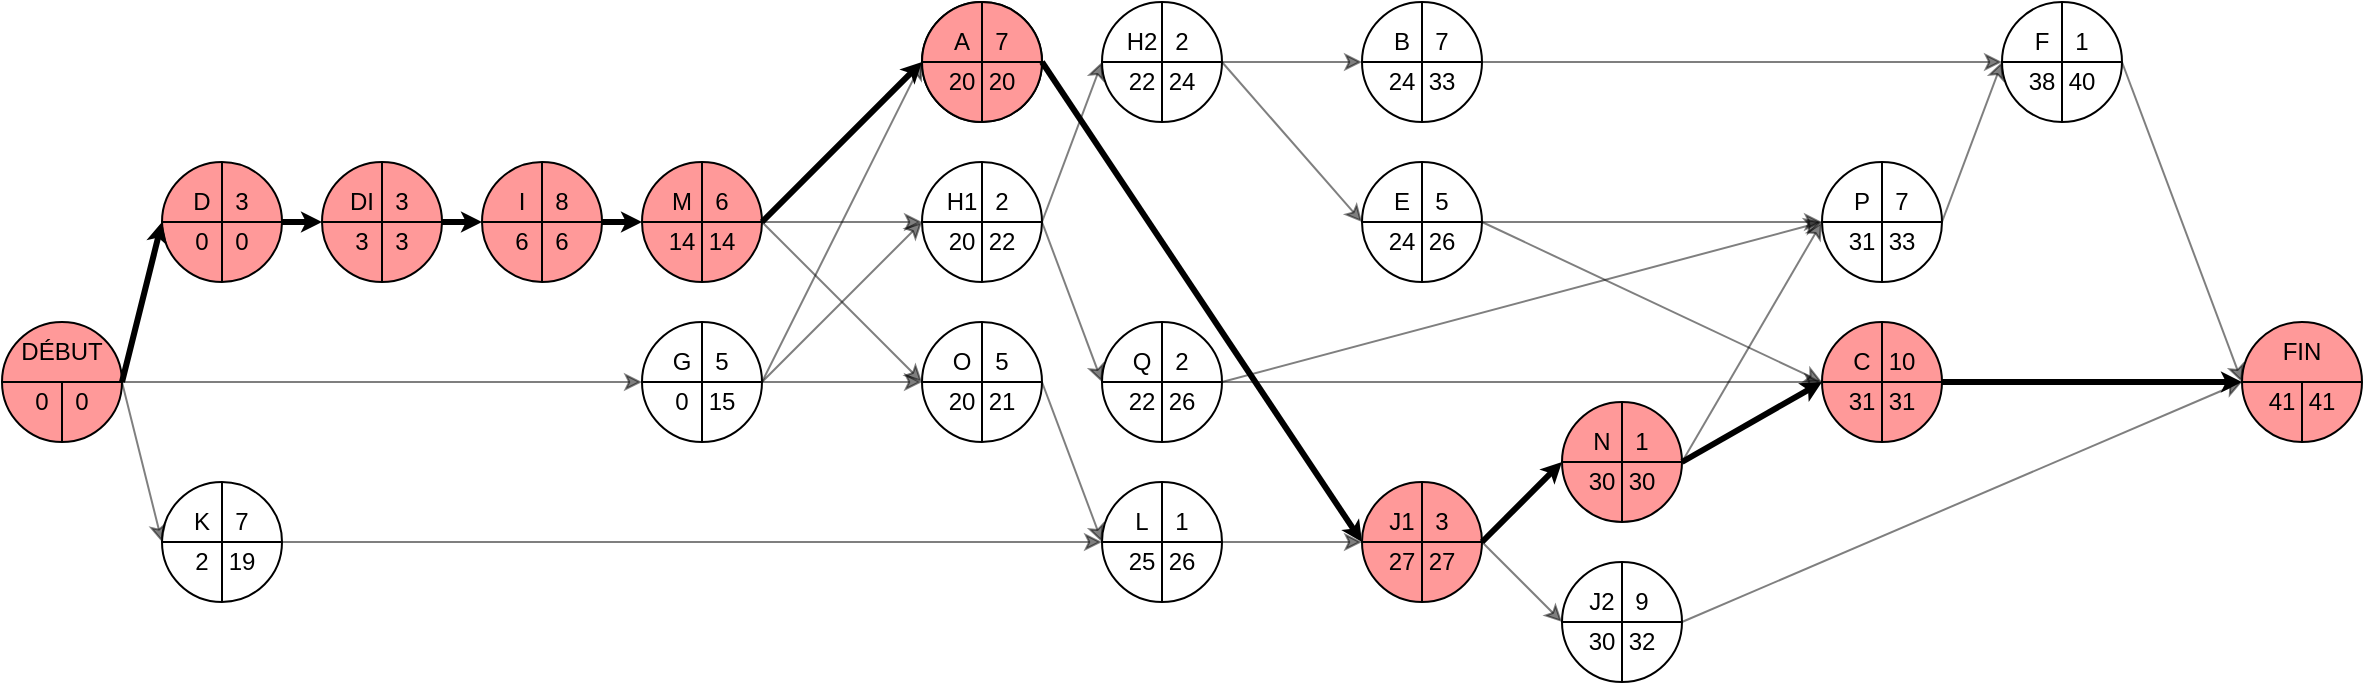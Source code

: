 <mxfile version="21.1.8" type="device">
  <diagram name="Page-1" id="mMnJJULxbGkICCxhM4D8">
    <mxGraphModel dx="1352" dy="558" grid="0" gridSize="10" guides="1" tooltips="1" connect="1" arrows="1" fold="1" page="0" pageScale="1" pageWidth="827" pageHeight="1169" math="0" shadow="0">
      <root>
        <mxCell id="0" />
        <mxCell id="1" parent="0" />
        <mxCell id="qA4ytjnQ7rwozHVZrYrf-289" value="" style="ellipse;whiteSpace=wrap;html=1;aspect=fixed;fillColor=#FF9999;" parent="1" vertex="1">
          <mxGeometry x="550" y="170" width="60" height="60" as="geometry" />
        </mxCell>
        <mxCell id="qA4ytjnQ7rwozHVZrYrf-1" value="" style="ellipse;whiteSpace=wrap;html=1;aspect=fixed;fillColor=#FF9999;" parent="1" vertex="1">
          <mxGeometry x="90" y="330" width="60" height="60" as="geometry" />
        </mxCell>
        <mxCell id="qA4ytjnQ7rwozHVZrYrf-3" value="" style="endArrow=none;html=1;rounded=0;entryX=1;entryY=0.5;entryDx=0;entryDy=0;exitX=0;exitY=0.5;exitDx=0;exitDy=0;" parent="1" source="qA4ytjnQ7rwozHVZrYrf-1" target="qA4ytjnQ7rwozHVZrYrf-1" edge="1">
          <mxGeometry width="50" height="50" relative="1" as="geometry">
            <mxPoint x="180" y="320" as="sourcePoint" />
            <mxPoint x="230" y="270" as="targetPoint" />
          </mxGeometry>
        </mxCell>
        <mxCell id="qA4ytjnQ7rwozHVZrYrf-4" value="" style="endArrow=none;html=1;rounded=0;exitX=0.5;exitY=1;exitDx=0;exitDy=0;" parent="1" source="qA4ytjnQ7rwozHVZrYrf-1" edge="1">
          <mxGeometry width="50" height="50" relative="1" as="geometry">
            <mxPoint x="180" y="320" as="sourcePoint" />
            <mxPoint x="120" y="360" as="targetPoint" />
          </mxGeometry>
        </mxCell>
        <mxCell id="qA4ytjnQ7rwozHVZrYrf-6" value="" style="ellipse;whiteSpace=wrap;html=1;aspect=fixed;" parent="1" vertex="1">
          <mxGeometry x="170" y="410" width="60" height="60" as="geometry" />
        </mxCell>
        <mxCell id="qA4ytjnQ7rwozHVZrYrf-7" value="" style="endArrow=none;html=1;rounded=0;exitX=0.5;exitY=1;exitDx=0;exitDy=0;entryX=0.5;entryY=0;entryDx=0;entryDy=0;" parent="1" source="qA4ytjnQ7rwozHVZrYrf-6" target="qA4ytjnQ7rwozHVZrYrf-6" edge="1">
          <mxGeometry width="50" height="50" relative="1" as="geometry">
            <mxPoint x="189.5" y="220" as="sourcePoint" />
            <mxPoint x="190" y="160" as="targetPoint" />
          </mxGeometry>
        </mxCell>
        <mxCell id="qA4ytjnQ7rwozHVZrYrf-8" value="" style="endArrow=none;html=1;rounded=0;exitX=0;exitY=0.5;exitDx=0;exitDy=0;entryX=1;entryY=0.5;entryDx=0;entryDy=0;" parent="1" source="qA4ytjnQ7rwozHVZrYrf-6" target="qA4ytjnQ7rwozHVZrYrf-6" edge="1">
          <mxGeometry width="50" height="50" relative="1" as="geometry">
            <mxPoint x="160" y="189.5" as="sourcePoint" />
            <mxPoint x="220" y="190" as="targetPoint" />
          </mxGeometry>
        </mxCell>
        <mxCell id="qA4ytjnQ7rwozHVZrYrf-11" value="" style="ellipse;whiteSpace=wrap;html=1;aspect=fixed;fillColor=#FF9999;" parent="1" vertex="1">
          <mxGeometry x="170" y="250" width="60" height="60" as="geometry" />
        </mxCell>
        <mxCell id="qA4ytjnQ7rwozHVZrYrf-12" value="" style="endArrow=none;html=1;rounded=0;entryX=1;entryY=0.5;entryDx=0;entryDy=0;exitX=0;exitY=0.5;exitDx=0;exitDy=0;" parent="1" source="qA4ytjnQ7rwozHVZrYrf-11" target="qA4ytjnQ7rwozHVZrYrf-11" edge="1">
          <mxGeometry width="50" height="50" relative="1" as="geometry">
            <mxPoint x="220" y="410" as="sourcePoint" />
            <mxPoint x="270" y="360" as="targetPoint" />
          </mxGeometry>
        </mxCell>
        <mxCell id="qA4ytjnQ7rwozHVZrYrf-13" value="" style="endArrow=none;html=1;rounded=0;entryX=0.5;entryY=0;entryDx=0;entryDy=0;exitX=0.5;exitY=1;exitDx=0;exitDy=0;" parent="1" source="qA4ytjnQ7rwozHVZrYrf-11" target="qA4ytjnQ7rwozHVZrYrf-11" edge="1">
          <mxGeometry width="50" height="50" relative="1" as="geometry">
            <mxPoint x="220" y="410" as="sourcePoint" />
            <mxPoint x="270" y="360" as="targetPoint" />
          </mxGeometry>
        </mxCell>
        <mxCell id="qA4ytjnQ7rwozHVZrYrf-14" value="" style="ellipse;whiteSpace=wrap;html=1;aspect=fixed;" parent="1" vertex="1">
          <mxGeometry x="410" y="330" width="60" height="60" as="geometry" />
        </mxCell>
        <mxCell id="qA4ytjnQ7rwozHVZrYrf-15" value="" style="endArrow=none;html=1;rounded=0;exitX=0.5;exitY=1;exitDx=0;exitDy=0;entryX=0.5;entryY=0;entryDx=0;entryDy=0;" parent="1" source="qA4ytjnQ7rwozHVZrYrf-14" target="qA4ytjnQ7rwozHVZrYrf-14" edge="1">
          <mxGeometry width="50" height="50" relative="1" as="geometry">
            <mxPoint x="229.5" y="310" as="sourcePoint" />
            <mxPoint x="230" y="250" as="targetPoint" />
          </mxGeometry>
        </mxCell>
        <mxCell id="qA4ytjnQ7rwozHVZrYrf-16" value="" style="endArrow=none;html=1;rounded=0;exitX=0;exitY=0.5;exitDx=0;exitDy=0;entryX=1;entryY=0.5;entryDx=0;entryDy=0;" parent="1" source="qA4ytjnQ7rwozHVZrYrf-14" target="qA4ytjnQ7rwozHVZrYrf-14" edge="1">
          <mxGeometry width="50" height="50" relative="1" as="geometry">
            <mxPoint x="200" y="279.5" as="sourcePoint" />
            <mxPoint x="260" y="280" as="targetPoint" />
          </mxGeometry>
        </mxCell>
        <mxCell id="qA4ytjnQ7rwozHVZrYrf-17" value="" style="ellipse;whiteSpace=wrap;html=1;aspect=fixed;fillColor=#FF9999;" parent="1" vertex="1">
          <mxGeometry x="250" y="250" width="60" height="60" as="geometry" />
        </mxCell>
        <mxCell id="qA4ytjnQ7rwozHVZrYrf-18" value="" style="endArrow=none;html=1;rounded=0;entryX=1;entryY=0.5;entryDx=0;entryDy=0;exitX=0;exitY=0.5;exitDx=0;exitDy=0;" parent="1" source="qA4ytjnQ7rwozHVZrYrf-17" target="qA4ytjnQ7rwozHVZrYrf-17" edge="1">
          <mxGeometry width="50" height="50" relative="1" as="geometry">
            <mxPoint x="390" y="310" as="sourcePoint" />
            <mxPoint x="440" y="260" as="targetPoint" />
          </mxGeometry>
        </mxCell>
        <mxCell id="qA4ytjnQ7rwozHVZrYrf-19" value="" style="endArrow=none;html=1;rounded=0;entryX=0.5;entryY=0;entryDx=0;entryDy=0;exitX=0.5;exitY=1;exitDx=0;exitDy=0;" parent="1" source="qA4ytjnQ7rwozHVZrYrf-17" target="qA4ytjnQ7rwozHVZrYrf-17" edge="1">
          <mxGeometry width="50" height="50" relative="1" as="geometry">
            <mxPoint x="390" y="310" as="sourcePoint" />
            <mxPoint x="440" y="260" as="targetPoint" />
          </mxGeometry>
        </mxCell>
        <mxCell id="qA4ytjnQ7rwozHVZrYrf-20" value="" style="ellipse;whiteSpace=wrap;html=1;aspect=fixed;fillColor=#FF9999;" parent="1" vertex="1">
          <mxGeometry x="330" y="250" width="60" height="60" as="geometry" />
        </mxCell>
        <mxCell id="qA4ytjnQ7rwozHVZrYrf-21" value="" style="endArrow=none;html=1;rounded=0;entryX=0.5;entryY=0;entryDx=0;entryDy=0;exitX=0.5;exitY=1;exitDx=0;exitDy=0;" parent="1" source="qA4ytjnQ7rwozHVZrYrf-20" target="qA4ytjnQ7rwozHVZrYrf-20" edge="1">
          <mxGeometry width="50" height="50" relative="1" as="geometry">
            <mxPoint x="480" y="240" as="sourcePoint" />
            <mxPoint x="400" y="150" as="targetPoint" />
          </mxGeometry>
        </mxCell>
        <mxCell id="qA4ytjnQ7rwozHVZrYrf-22" value="" style="endArrow=none;html=1;rounded=0;exitX=0;exitY=0.5;exitDx=0;exitDy=0;entryX=1;entryY=0.5;entryDx=0;entryDy=0;" parent="1" source="qA4ytjnQ7rwozHVZrYrf-20" target="qA4ytjnQ7rwozHVZrYrf-20" edge="1">
          <mxGeometry width="50" height="50" relative="1" as="geometry">
            <mxPoint x="370" y="179.5" as="sourcePoint" />
            <mxPoint x="430" y="180" as="targetPoint" />
          </mxGeometry>
        </mxCell>
        <mxCell id="qA4ytjnQ7rwozHVZrYrf-23" value="" style="ellipse;whiteSpace=wrap;html=1;aspect=fixed;fillColor=#FF9999;" parent="1" vertex="1">
          <mxGeometry x="410" y="250" width="60" height="60" as="geometry" />
        </mxCell>
        <mxCell id="qA4ytjnQ7rwozHVZrYrf-24" value="" style="endArrow=none;html=1;rounded=0;entryX=1;entryY=0.5;entryDx=0;entryDy=0;exitX=0;exitY=0.5;exitDx=0;exitDy=0;" parent="1" source="qA4ytjnQ7rwozHVZrYrf-23" target="qA4ytjnQ7rwozHVZrYrf-23" edge="1">
          <mxGeometry width="50" height="50" relative="1" as="geometry">
            <mxPoint x="430" y="400" as="sourcePoint" />
            <mxPoint x="480" y="350" as="targetPoint" />
          </mxGeometry>
        </mxCell>
        <mxCell id="qA4ytjnQ7rwozHVZrYrf-25" value="" style="endArrow=none;html=1;rounded=0;entryX=0.5;entryY=0;entryDx=0;entryDy=0;exitX=0.5;exitY=1;exitDx=0;exitDy=0;" parent="1" source="qA4ytjnQ7rwozHVZrYrf-23" target="qA4ytjnQ7rwozHVZrYrf-23" edge="1">
          <mxGeometry width="50" height="50" relative="1" as="geometry">
            <mxPoint x="430" y="400" as="sourcePoint" />
            <mxPoint x="480" y="350" as="targetPoint" />
            <Array as="points" />
          </mxGeometry>
        </mxCell>
        <mxCell id="qA4ytjnQ7rwozHVZrYrf-26" value="" style="ellipse;whiteSpace=wrap;html=1;aspect=fixed;" parent="1" vertex="1">
          <mxGeometry x="640" y="170" width="60" height="60" as="geometry" />
        </mxCell>
        <mxCell id="qA4ytjnQ7rwozHVZrYrf-27" value="" style="endArrow=none;html=1;rounded=0;exitX=0.5;exitY=1;exitDx=0;exitDy=0;entryX=0.5;entryY=0;entryDx=0;entryDy=0;" parent="1" source="qA4ytjnQ7rwozHVZrYrf-26" target="qA4ytjnQ7rwozHVZrYrf-26" edge="1">
          <mxGeometry width="50" height="50" relative="1" as="geometry">
            <mxPoint x="609.5" y="300" as="sourcePoint" />
            <mxPoint x="610" y="240" as="targetPoint" />
          </mxGeometry>
        </mxCell>
        <mxCell id="qA4ytjnQ7rwozHVZrYrf-28" value="" style="endArrow=none;html=1;rounded=0;exitX=0;exitY=0.5;exitDx=0;exitDy=0;entryX=1;entryY=0.5;entryDx=0;entryDy=0;" parent="1" source="qA4ytjnQ7rwozHVZrYrf-26" target="qA4ytjnQ7rwozHVZrYrf-26" edge="1">
          <mxGeometry width="50" height="50" relative="1" as="geometry">
            <mxPoint x="580" y="269.5" as="sourcePoint" />
            <mxPoint x="640" y="270" as="targetPoint" />
          </mxGeometry>
        </mxCell>
        <mxCell id="qA4ytjnQ7rwozHVZrYrf-29" value="" style="ellipse;whiteSpace=wrap;html=1;aspect=fixed;" parent="1" vertex="1">
          <mxGeometry x="550" y="250" width="60" height="60" as="geometry" />
        </mxCell>
        <mxCell id="qA4ytjnQ7rwozHVZrYrf-31" value="" style="endArrow=none;html=1;rounded=0;entryX=0.5;entryY=0;entryDx=0;entryDy=0;exitX=0.5;exitY=1;exitDx=0;exitDy=0;" parent="1" source="qA4ytjnQ7rwozHVZrYrf-29" target="qA4ytjnQ7rwozHVZrYrf-29" edge="1">
          <mxGeometry width="50" height="50" relative="1" as="geometry">
            <mxPoint x="330" y="500" as="sourcePoint" />
            <mxPoint x="380" y="450" as="targetPoint" />
          </mxGeometry>
        </mxCell>
        <mxCell id="qA4ytjnQ7rwozHVZrYrf-32" value="" style="ellipse;whiteSpace=wrap;html=1;aspect=fixed;" parent="1" vertex="1">
          <mxGeometry x="550" y="330" width="60" height="60" as="geometry" />
        </mxCell>
        <mxCell id="qA4ytjnQ7rwozHVZrYrf-33" value="" style="endArrow=none;html=1;rounded=0;exitX=0.5;exitY=1;exitDx=0;exitDy=0;entryX=0.5;entryY=0;entryDx=0;entryDy=0;" parent="1" source="qA4ytjnQ7rwozHVZrYrf-32" target="qA4ytjnQ7rwozHVZrYrf-32" edge="1">
          <mxGeometry width="50" height="50" relative="1" as="geometry">
            <mxPoint x="339.5" y="400" as="sourcePoint" />
            <mxPoint x="340" y="340" as="targetPoint" />
          </mxGeometry>
        </mxCell>
        <mxCell id="qA4ytjnQ7rwozHVZrYrf-34" value="" style="endArrow=none;html=1;rounded=0;exitX=0;exitY=0.5;exitDx=0;exitDy=0;entryX=1;entryY=0.5;entryDx=0;entryDy=0;" parent="1" source="qA4ytjnQ7rwozHVZrYrf-32" target="qA4ytjnQ7rwozHVZrYrf-32" edge="1">
          <mxGeometry width="50" height="50" relative="1" as="geometry">
            <mxPoint x="310" y="369.5" as="sourcePoint" />
            <mxPoint x="370" y="370" as="targetPoint" />
          </mxGeometry>
        </mxCell>
        <mxCell id="qA4ytjnQ7rwozHVZrYrf-35" value="" style="ellipse;whiteSpace=wrap;html=1;aspect=fixed;" parent="1" vertex="1">
          <mxGeometry x="640" y="410" width="60" height="60" as="geometry" />
        </mxCell>
        <mxCell id="qA4ytjnQ7rwozHVZrYrf-36" value="" style="endArrow=none;html=1;rounded=0;entryX=1;entryY=0.5;entryDx=0;entryDy=0;exitX=0;exitY=0.5;exitDx=0;exitDy=0;" parent="1" source="qA4ytjnQ7rwozHVZrYrf-35" target="qA4ytjnQ7rwozHVZrYrf-35" edge="1">
          <mxGeometry width="50" height="50" relative="1" as="geometry">
            <mxPoint x="370" y="590" as="sourcePoint" />
            <mxPoint x="420" y="540" as="targetPoint" />
          </mxGeometry>
        </mxCell>
        <mxCell id="qA4ytjnQ7rwozHVZrYrf-37" value="" style="endArrow=none;html=1;rounded=0;entryX=0.5;entryY=0;entryDx=0;entryDy=0;exitX=0.5;exitY=1;exitDx=0;exitDy=0;" parent="1" source="qA4ytjnQ7rwozHVZrYrf-35" target="qA4ytjnQ7rwozHVZrYrf-35" edge="1">
          <mxGeometry width="50" height="50" relative="1" as="geometry">
            <mxPoint x="370" y="590" as="sourcePoint" />
            <mxPoint x="420" y="540" as="targetPoint" />
          </mxGeometry>
        </mxCell>
        <mxCell id="qA4ytjnQ7rwozHVZrYrf-38" value="" style="ellipse;whiteSpace=wrap;html=1;aspect=fixed;fillColor=#FF9999;" parent="1" vertex="1">
          <mxGeometry x="550" y="170" width="60" height="60" as="geometry" />
        </mxCell>
        <mxCell id="qA4ytjnQ7rwozHVZrYrf-39" value="" style="endArrow=none;html=1;rounded=0;exitX=0.5;exitY=1;exitDx=0;exitDy=0;entryX=0.5;entryY=0;entryDx=0;entryDy=0;" parent="1" source="qA4ytjnQ7rwozHVZrYrf-38" target="qA4ytjnQ7rwozHVZrYrf-38" edge="1">
          <mxGeometry width="50" height="50" relative="1" as="geometry">
            <mxPoint x="549.5" y="490" as="sourcePoint" />
            <mxPoint x="550" y="430" as="targetPoint" />
          </mxGeometry>
        </mxCell>
        <mxCell id="qA4ytjnQ7rwozHVZrYrf-40" value="" style="endArrow=none;html=1;rounded=0;exitX=0;exitY=0.5;exitDx=0;exitDy=0;entryX=1;entryY=0.5;entryDx=0;entryDy=0;" parent="1" source="qA4ytjnQ7rwozHVZrYrf-38" target="qA4ytjnQ7rwozHVZrYrf-38" edge="1">
          <mxGeometry width="50" height="50" relative="1" as="geometry">
            <mxPoint x="520" y="459.5" as="sourcePoint" />
            <mxPoint x="670" y="170" as="targetPoint" />
            <Array as="points" />
          </mxGeometry>
        </mxCell>
        <mxCell id="qA4ytjnQ7rwozHVZrYrf-41" value="" style="ellipse;whiteSpace=wrap;html=1;aspect=fixed;" parent="1" vertex="1">
          <mxGeometry x="640" y="330" width="60" height="60" as="geometry" />
        </mxCell>
        <mxCell id="qA4ytjnQ7rwozHVZrYrf-42" value="" style="endArrow=none;html=1;rounded=0;entryX=1;entryY=0.5;entryDx=0;entryDy=0;exitX=0;exitY=0.5;exitDx=0;exitDy=0;" parent="1" source="qA4ytjnQ7rwozHVZrYrf-41" target="qA4ytjnQ7rwozHVZrYrf-41" edge="1">
          <mxGeometry width="50" height="50" relative="1" as="geometry">
            <mxPoint x="710" y="490" as="sourcePoint" />
            <mxPoint x="760" y="440" as="targetPoint" />
          </mxGeometry>
        </mxCell>
        <mxCell id="qA4ytjnQ7rwozHVZrYrf-43" value="" style="endArrow=none;html=1;rounded=0;entryX=0.5;entryY=0;entryDx=0;entryDy=0;exitX=0.5;exitY=1;exitDx=0;exitDy=0;" parent="1" source="qA4ytjnQ7rwozHVZrYrf-41" target="qA4ytjnQ7rwozHVZrYrf-41" edge="1">
          <mxGeometry width="50" height="50" relative="1" as="geometry">
            <mxPoint x="710" y="490" as="sourcePoint" />
            <mxPoint x="760" y="440" as="targetPoint" />
          </mxGeometry>
        </mxCell>
        <mxCell id="qA4ytjnQ7rwozHVZrYrf-44" value="" style="ellipse;whiteSpace=wrap;html=1;aspect=fixed;" parent="1" vertex="1">
          <mxGeometry x="1000" y="250" width="60" height="60" as="geometry" />
        </mxCell>
        <mxCell id="qA4ytjnQ7rwozHVZrYrf-45" value="" style="endArrow=none;html=1;rounded=0;exitX=0.5;exitY=1;exitDx=0;exitDy=0;entryX=0.5;entryY=0;entryDx=0;entryDy=0;" parent="1" source="qA4ytjnQ7rwozHVZrYrf-44" target="qA4ytjnQ7rwozHVZrYrf-44" edge="1">
          <mxGeometry width="50" height="50" relative="1" as="geometry">
            <mxPoint x="679.5" y="400" as="sourcePoint" />
            <mxPoint x="680" y="340" as="targetPoint" />
          </mxGeometry>
        </mxCell>
        <mxCell id="qA4ytjnQ7rwozHVZrYrf-46" value="" style="endArrow=none;html=1;rounded=0;exitX=0;exitY=0.5;exitDx=0;exitDy=0;entryX=1;entryY=0.5;entryDx=0;entryDy=0;" parent="1" source="qA4ytjnQ7rwozHVZrYrf-44" target="qA4ytjnQ7rwozHVZrYrf-44" edge="1">
          <mxGeometry width="50" height="50" relative="1" as="geometry">
            <mxPoint x="650" y="369.5" as="sourcePoint" />
            <mxPoint x="710" y="370" as="targetPoint" />
          </mxGeometry>
        </mxCell>
        <mxCell id="qA4ytjnQ7rwozHVZrYrf-47" value="" style="ellipse;whiteSpace=wrap;html=1;aspect=fixed;fillColor=#FF9999;" parent="1" vertex="1">
          <mxGeometry x="770" y="410" width="60" height="60" as="geometry" />
        </mxCell>
        <mxCell id="qA4ytjnQ7rwozHVZrYrf-48" value="" style="endArrow=none;html=1;rounded=0;entryX=1;entryY=0.5;entryDx=0;entryDy=0;exitX=0;exitY=0.5;exitDx=0;exitDy=0;" parent="1" source="qA4ytjnQ7rwozHVZrYrf-47" target="qA4ytjnQ7rwozHVZrYrf-47" edge="1">
          <mxGeometry width="50" height="50" relative="1" as="geometry">
            <mxPoint x="750" y="580" as="sourcePoint" />
            <mxPoint x="800" y="530" as="targetPoint" />
          </mxGeometry>
        </mxCell>
        <mxCell id="qA4ytjnQ7rwozHVZrYrf-49" value="" style="endArrow=none;html=1;rounded=0;entryX=0.5;entryY=0;entryDx=0;entryDy=0;exitX=0.5;exitY=1;exitDx=0;exitDy=0;" parent="1" source="qA4ytjnQ7rwozHVZrYrf-47" target="qA4ytjnQ7rwozHVZrYrf-47" edge="1">
          <mxGeometry width="50" height="50" relative="1" as="geometry">
            <mxPoint x="750" y="580" as="sourcePoint" />
            <mxPoint x="800" y="530" as="targetPoint" />
          </mxGeometry>
        </mxCell>
        <mxCell id="qA4ytjnQ7rwozHVZrYrf-50" value="" style="ellipse;whiteSpace=wrap;html=1;aspect=fixed;" parent="1" vertex="1">
          <mxGeometry x="870" y="450" width="60" height="60" as="geometry" />
        </mxCell>
        <mxCell id="qA4ytjnQ7rwozHVZrYrf-51" value="" style="endArrow=none;html=1;rounded=0;exitX=0.5;exitY=1;exitDx=0;exitDy=0;entryX=0.5;entryY=0;entryDx=0;entryDy=0;" parent="1" source="qA4ytjnQ7rwozHVZrYrf-50" target="qA4ytjnQ7rwozHVZrYrf-50" edge="1">
          <mxGeometry width="50" height="50" relative="1" as="geometry">
            <mxPoint x="759.5" y="520" as="sourcePoint" />
            <mxPoint x="760" y="460" as="targetPoint" />
          </mxGeometry>
        </mxCell>
        <mxCell id="qA4ytjnQ7rwozHVZrYrf-52" value="" style="endArrow=none;html=1;rounded=0;exitX=0;exitY=0.5;exitDx=0;exitDy=0;entryX=1;entryY=0.5;entryDx=0;entryDy=0;" parent="1" source="qA4ytjnQ7rwozHVZrYrf-50" target="qA4ytjnQ7rwozHVZrYrf-50" edge="1">
          <mxGeometry width="50" height="50" relative="1" as="geometry">
            <mxPoint x="730" y="489.5" as="sourcePoint" />
            <mxPoint x="790" y="490" as="targetPoint" />
          </mxGeometry>
        </mxCell>
        <mxCell id="qA4ytjnQ7rwozHVZrYrf-77" value="" style="ellipse;whiteSpace=wrap;html=1;aspect=fixed;" parent="1" vertex="1">
          <mxGeometry x="770" y="170" width="60" height="60" as="geometry" />
        </mxCell>
        <mxCell id="qA4ytjnQ7rwozHVZrYrf-78" value="" style="endArrow=none;html=1;rounded=0;entryX=1;entryY=0.5;entryDx=0;entryDy=0;exitX=0;exitY=0.5;exitDx=0;exitDy=0;" parent="1" source="qA4ytjnQ7rwozHVZrYrf-77" target="qA4ytjnQ7rwozHVZrYrf-77" edge="1">
          <mxGeometry width="50" height="50" relative="1" as="geometry">
            <mxPoint x="820" y="270" as="sourcePoint" />
            <mxPoint x="870" y="220" as="targetPoint" />
          </mxGeometry>
        </mxCell>
        <mxCell id="qA4ytjnQ7rwozHVZrYrf-79" value="" style="endArrow=none;html=1;rounded=0;entryX=0.5;entryY=0;entryDx=0;entryDy=0;exitX=0.5;exitY=1;exitDx=0;exitDy=0;" parent="1" source="qA4ytjnQ7rwozHVZrYrf-77" target="qA4ytjnQ7rwozHVZrYrf-77" edge="1">
          <mxGeometry width="50" height="50" relative="1" as="geometry">
            <mxPoint x="820" y="270" as="sourcePoint" />
            <mxPoint x="870" y="220" as="targetPoint" />
          </mxGeometry>
        </mxCell>
        <mxCell id="qA4ytjnQ7rwozHVZrYrf-80" value="" style="ellipse;whiteSpace=wrap;html=1;aspect=fixed;" parent="1" vertex="1">
          <mxGeometry x="1090" y="170" width="60" height="60" as="geometry" />
        </mxCell>
        <mxCell id="qA4ytjnQ7rwozHVZrYrf-81" value="" style="endArrow=none;html=1;rounded=0;exitX=0.5;exitY=1;exitDx=0;exitDy=0;entryX=0.5;entryY=0;entryDx=0;entryDy=0;" parent="1" source="qA4ytjnQ7rwozHVZrYrf-80" target="qA4ytjnQ7rwozHVZrYrf-80" edge="1">
          <mxGeometry width="50" height="50" relative="1" as="geometry">
            <mxPoint x="829.5" y="190" as="sourcePoint" />
            <mxPoint x="830" y="130" as="targetPoint" />
          </mxGeometry>
        </mxCell>
        <mxCell id="qA4ytjnQ7rwozHVZrYrf-82" value="" style="endArrow=none;html=1;rounded=0;exitX=0;exitY=0.5;exitDx=0;exitDy=0;entryX=1;entryY=0.5;entryDx=0;entryDy=0;" parent="1" source="qA4ytjnQ7rwozHVZrYrf-80" target="qA4ytjnQ7rwozHVZrYrf-80" edge="1">
          <mxGeometry width="50" height="50" relative="1" as="geometry">
            <mxPoint x="800" y="159.5" as="sourcePoint" />
            <mxPoint x="860" y="160" as="targetPoint" />
          </mxGeometry>
        </mxCell>
        <mxCell id="qA4ytjnQ7rwozHVZrYrf-83" value="" style="ellipse;whiteSpace=wrap;html=1;aspect=fixed;" parent="1" vertex="1">
          <mxGeometry x="770" y="250" width="60" height="60" as="geometry" />
        </mxCell>
        <mxCell id="qA4ytjnQ7rwozHVZrYrf-84" value="" style="endArrow=none;html=1;rounded=0;entryX=1;entryY=0.5;entryDx=0;entryDy=0;exitX=0;exitY=0.5;exitDx=0;exitDy=0;" parent="1" source="qA4ytjnQ7rwozHVZrYrf-83" target="qA4ytjnQ7rwozHVZrYrf-83" edge="1">
          <mxGeometry width="50" height="50" relative="1" as="geometry">
            <mxPoint x="820" y="370" as="sourcePoint" />
            <mxPoint x="870" y="320" as="targetPoint" />
          </mxGeometry>
        </mxCell>
        <mxCell id="qA4ytjnQ7rwozHVZrYrf-85" value="" style="endArrow=none;html=1;rounded=0;entryX=0.5;entryY=0;entryDx=0;entryDy=0;exitX=0.5;exitY=1;exitDx=0;exitDy=0;" parent="1" source="qA4ytjnQ7rwozHVZrYrf-83" target="qA4ytjnQ7rwozHVZrYrf-83" edge="1">
          <mxGeometry width="50" height="50" relative="1" as="geometry">
            <mxPoint x="820" y="370" as="sourcePoint" />
            <mxPoint x="870" y="320" as="targetPoint" />
          </mxGeometry>
        </mxCell>
        <mxCell id="qA4ytjnQ7rwozHVZrYrf-86" value="" style="ellipse;whiteSpace=wrap;html=1;aspect=fixed;fillColor=#FF9999;" parent="1" vertex="1">
          <mxGeometry x="1210" y="330" width="60" height="60" as="geometry" />
        </mxCell>
        <mxCell id="qA4ytjnQ7rwozHVZrYrf-87" value="" style="endArrow=none;html=1;rounded=0;exitX=0.5;exitY=1;exitDx=0;exitDy=0;" parent="1" source="qA4ytjnQ7rwozHVZrYrf-86" edge="1">
          <mxGeometry width="50" height="50" relative="1" as="geometry">
            <mxPoint x="869.5" y="260" as="sourcePoint" />
            <mxPoint x="1240" y="360" as="targetPoint" />
          </mxGeometry>
        </mxCell>
        <mxCell id="qA4ytjnQ7rwozHVZrYrf-88" value="" style="endArrow=none;html=1;rounded=0;exitX=0;exitY=0.5;exitDx=0;exitDy=0;entryX=1;entryY=0.5;entryDx=0;entryDy=0;" parent="1" source="qA4ytjnQ7rwozHVZrYrf-86" target="qA4ytjnQ7rwozHVZrYrf-86" edge="1">
          <mxGeometry width="50" height="50" relative="1" as="geometry">
            <mxPoint x="840" y="229.5" as="sourcePoint" />
            <mxPoint x="900" y="230" as="targetPoint" />
            <Array as="points" />
          </mxGeometry>
        </mxCell>
        <mxCell id="qA4ytjnQ7rwozHVZrYrf-92" value="" style="ellipse;whiteSpace=wrap;html=1;aspect=fixed;fillColor=#FF9999;" parent="1" vertex="1">
          <mxGeometry x="1000" y="330" width="60" height="60" as="geometry" />
        </mxCell>
        <mxCell id="qA4ytjnQ7rwozHVZrYrf-93" value="" style="endArrow=none;html=1;rounded=0;exitX=0.5;exitY=1;exitDx=0;exitDy=0;entryX=0.5;entryY=0;entryDx=0;entryDy=0;" parent="1" source="qA4ytjnQ7rwozHVZrYrf-92" target="qA4ytjnQ7rwozHVZrYrf-92" edge="1">
          <mxGeometry width="50" height="50" relative="1" as="geometry">
            <mxPoint x="1039.5" y="180" as="sourcePoint" />
            <mxPoint x="1040" y="120" as="targetPoint" />
          </mxGeometry>
        </mxCell>
        <mxCell id="qA4ytjnQ7rwozHVZrYrf-94" value="" style="endArrow=none;html=1;rounded=0;exitX=0;exitY=0.5;exitDx=0;exitDy=0;entryX=1;entryY=0.5;entryDx=0;entryDy=0;" parent="1" source="qA4ytjnQ7rwozHVZrYrf-92" target="qA4ytjnQ7rwozHVZrYrf-92" edge="1">
          <mxGeometry width="50" height="50" relative="1" as="geometry">
            <mxPoint x="1010" y="149.5" as="sourcePoint" />
            <mxPoint x="1070" y="150" as="targetPoint" />
          </mxGeometry>
        </mxCell>
        <mxCell id="qA4ytjnQ7rwozHVZrYrf-95" value="" style="ellipse;whiteSpace=wrap;html=1;aspect=fixed;fillColor=#FF9999;" parent="1" vertex="1">
          <mxGeometry x="870" y="370" width="60" height="60" as="geometry" />
        </mxCell>
        <mxCell id="qA4ytjnQ7rwozHVZrYrf-96" value="" style="endArrow=none;html=1;rounded=0;entryX=1;entryY=0.5;entryDx=0;entryDy=0;exitX=0;exitY=0.5;exitDx=0;exitDy=0;" parent="1" source="qA4ytjnQ7rwozHVZrYrf-95" target="qA4ytjnQ7rwozHVZrYrf-95" edge="1">
          <mxGeometry width="50" height="50" relative="1" as="geometry">
            <mxPoint x="1070" y="370" as="sourcePoint" />
            <mxPoint x="1120" y="320" as="targetPoint" />
          </mxGeometry>
        </mxCell>
        <mxCell id="qA4ytjnQ7rwozHVZrYrf-97" value="" style="endArrow=none;html=1;rounded=0;entryX=0.5;entryY=0;entryDx=0;entryDy=0;exitX=0.5;exitY=1;exitDx=0;exitDy=0;" parent="1" source="qA4ytjnQ7rwozHVZrYrf-95" target="qA4ytjnQ7rwozHVZrYrf-95" edge="1">
          <mxGeometry width="50" height="50" relative="1" as="geometry">
            <mxPoint x="1070" y="370" as="sourcePoint" />
            <mxPoint x="1120" y="320" as="targetPoint" />
          </mxGeometry>
        </mxCell>
        <mxCell id="qA4ytjnQ7rwozHVZrYrf-103" value="" style="endArrow=classic;html=1;rounded=0;entryX=0;entryY=0.5;entryDx=0;entryDy=0;exitX=1;exitY=0.5;exitDx=0;exitDy=0;strokeWidth=3;endSize=1;jumpSize=6;" parent="1" source="qA4ytjnQ7rwozHVZrYrf-1" target="qA4ytjnQ7rwozHVZrYrf-11" edge="1">
          <mxGeometry width="50" height="50" relative="1" as="geometry">
            <mxPoint x="-30" y="320" as="sourcePoint" />
            <mxPoint x="20" y="290" as="targetPoint" />
          </mxGeometry>
        </mxCell>
        <mxCell id="qA4ytjnQ7rwozHVZrYrf-104" value="" style="endArrow=classic;html=1;rounded=0;entryX=0;entryY=0.5;entryDx=0;entryDy=0;exitX=1;exitY=0.5;exitDx=0;exitDy=0;opacity=50;" parent="1" source="qA4ytjnQ7rwozHVZrYrf-1" target="qA4ytjnQ7rwozHVZrYrf-6" edge="1">
          <mxGeometry width="50" height="50" relative="1" as="geometry">
            <mxPoint x="-20" y="340" as="sourcePoint" />
            <mxPoint x="50" y="240" as="targetPoint" />
          </mxGeometry>
        </mxCell>
        <mxCell id="qA4ytjnQ7rwozHVZrYrf-105" value="" style="endArrow=classic;html=1;rounded=0;exitX=1;exitY=0.5;exitDx=0;exitDy=0;entryX=0;entryY=0.5;entryDx=0;entryDy=0;opacity=50;" parent="1" source="qA4ytjnQ7rwozHVZrYrf-1" target="qA4ytjnQ7rwozHVZrYrf-14" edge="1">
          <mxGeometry width="50" height="50" relative="1" as="geometry">
            <mxPoint x="50" y="420" as="sourcePoint" />
            <mxPoint x="100" y="370" as="targetPoint" />
          </mxGeometry>
        </mxCell>
        <mxCell id="qA4ytjnQ7rwozHVZrYrf-106" value="" style="endArrow=classic;html=1;rounded=0;entryX=0;entryY=0.5;entryDx=0;entryDy=0;exitX=1;exitY=0.5;exitDx=0;exitDy=0;strokeWidth=3;endSize=1;jumpSize=6;" parent="1" source="qA4ytjnQ7rwozHVZrYrf-11" target="qA4ytjnQ7rwozHVZrYrf-17" edge="1">
          <mxGeometry width="50" height="50" relative="1" as="geometry">
            <mxPoint x="250" y="270" as="sourcePoint" />
            <mxPoint x="140" y="229.58" as="targetPoint" />
          </mxGeometry>
        </mxCell>
        <mxCell id="qA4ytjnQ7rwozHVZrYrf-107" value="" style="endArrow=classic;html=1;rounded=0;entryX=0;entryY=0.5;entryDx=0;entryDy=0;exitX=1;exitY=0.5;exitDx=0;exitDy=0;opacity=50;" parent="1" source="qA4ytjnQ7rwozHVZrYrf-6" target="qA4ytjnQ7rwozHVZrYrf-35" edge="1">
          <mxGeometry width="50" height="50" relative="1" as="geometry">
            <mxPoint x="110" y="500" as="sourcePoint" />
            <mxPoint x="140" y="450" as="targetPoint" />
          </mxGeometry>
        </mxCell>
        <mxCell id="qA4ytjnQ7rwozHVZrYrf-109" value="" style="endArrow=classic;html=1;rounded=0;exitX=1;exitY=0.5;exitDx=0;exitDy=0;entryX=0;entryY=0.5;entryDx=0;entryDy=0;opacity=50;" parent="1" source="qA4ytjnQ7rwozHVZrYrf-14" target="qA4ytjnQ7rwozHVZrYrf-29" edge="1">
          <mxGeometry width="50" height="50" relative="1" as="geometry">
            <mxPoint x="190" y="430" as="sourcePoint" />
            <mxPoint x="240" y="380" as="targetPoint" />
          </mxGeometry>
        </mxCell>
        <mxCell id="qA4ytjnQ7rwozHVZrYrf-110" value="" style="endArrow=classic;html=1;rounded=0;exitX=1;exitY=0.5;exitDx=0;exitDy=0;entryX=0;entryY=0.5;entryDx=0;entryDy=0;opacity=50;" parent="1" source="qA4ytjnQ7rwozHVZrYrf-14" target="qA4ytjnQ7rwozHVZrYrf-32" edge="1">
          <mxGeometry width="50" height="50" relative="1" as="geometry">
            <mxPoint x="150" y="430" as="sourcePoint" />
            <mxPoint x="200" y="380" as="targetPoint" />
          </mxGeometry>
        </mxCell>
        <mxCell id="qA4ytjnQ7rwozHVZrYrf-111" value="" style="endArrow=classic;html=1;rounded=0;exitX=1;exitY=0.5;exitDx=0;exitDy=0;entryX=0;entryY=0.5;entryDx=0;entryDy=0;opacity=50;" parent="1" source="qA4ytjnQ7rwozHVZrYrf-14" target="qA4ytjnQ7rwozHVZrYrf-38" edge="1">
          <mxGeometry width="50" height="50" relative="1" as="geometry">
            <mxPoint x="150" y="430" as="sourcePoint" />
            <mxPoint x="200" y="380" as="targetPoint" />
          </mxGeometry>
        </mxCell>
        <mxCell id="qA4ytjnQ7rwozHVZrYrf-112" value="" style="endArrow=classic;html=1;rounded=0;entryX=0;entryY=0.5;entryDx=0;entryDy=0;exitX=1;exitY=0.5;exitDx=0;exitDy=0;strokeWidth=3;endSize=1;jumpSize=6;" parent="1" source="qA4ytjnQ7rwozHVZrYrf-17" target="qA4ytjnQ7rwozHVZrYrf-20" edge="1">
          <mxGeometry width="50" height="50" relative="1" as="geometry">
            <mxPoint x="210" y="180" as="sourcePoint" />
            <mxPoint x="250" y="115" as="targetPoint" />
          </mxGeometry>
        </mxCell>
        <mxCell id="qA4ytjnQ7rwozHVZrYrf-114" value="" style="endArrow=classic;html=1;rounded=0;entryX=0;entryY=0.5;entryDx=0;entryDy=0;exitX=1;exitY=0.5;exitDx=0;exitDy=0;strokeWidth=3;endSize=1;jumpSize=6;" parent="1" source="qA4ytjnQ7rwozHVZrYrf-20" target="qA4ytjnQ7rwozHVZrYrf-23" edge="1">
          <mxGeometry width="50" height="50" relative="1" as="geometry">
            <mxPoint x="200" y="220" as="sourcePoint" />
            <mxPoint x="250" y="170" as="targetPoint" />
          </mxGeometry>
        </mxCell>
        <mxCell id="qA4ytjnQ7rwozHVZrYrf-115" value="" style="endArrow=classic;html=1;rounded=0;exitX=1;exitY=0.5;exitDx=0;exitDy=0;entryX=0;entryY=0.5;entryDx=0;entryDy=0;opacity=50;" parent="1" source="qA4ytjnQ7rwozHVZrYrf-23" target="qA4ytjnQ7rwozHVZrYrf-29" edge="1">
          <mxGeometry width="50" height="50" relative="1" as="geometry">
            <mxPoint x="200" y="220" as="sourcePoint" />
            <mxPoint x="250" y="170" as="targetPoint" />
          </mxGeometry>
        </mxCell>
        <mxCell id="qA4ytjnQ7rwozHVZrYrf-116" value="" style="endArrow=classic;html=1;rounded=0;exitX=1;exitY=0.5;exitDx=0;exitDy=0;entryX=0;entryY=0.5;entryDx=0;entryDy=0;opacity=50;" parent="1" source="qA4ytjnQ7rwozHVZrYrf-23" target="qA4ytjnQ7rwozHVZrYrf-32" edge="1">
          <mxGeometry width="50" height="50" relative="1" as="geometry">
            <mxPoint x="200" y="260" as="sourcePoint" />
            <mxPoint x="540" y="450" as="targetPoint" />
          </mxGeometry>
        </mxCell>
        <mxCell id="qA4ytjnQ7rwozHVZrYrf-117" value="" style="endArrow=classic;html=1;rounded=0;exitX=1;exitY=0.5;exitDx=0;exitDy=0;entryX=0;entryY=0.5;entryDx=0;entryDy=0;strokeWidth=3;endSize=1;jumpSize=6;" parent="1" source="qA4ytjnQ7rwozHVZrYrf-23" target="qA4ytjnQ7rwozHVZrYrf-38" edge="1">
          <mxGeometry width="50" height="50" relative="1" as="geometry">
            <mxPoint x="330" y="310" as="sourcePoint" />
            <mxPoint x="300" y="400" as="targetPoint" />
          </mxGeometry>
        </mxCell>
        <mxCell id="qA4ytjnQ7rwozHVZrYrf-118" value="" style="endArrow=classic;html=1;rounded=0;exitX=1;exitY=0.5;exitDx=0;exitDy=0;entryX=0;entryY=0.5;entryDx=0;entryDy=0;opacity=50;" parent="1" source="qA4ytjnQ7rwozHVZrYrf-32" target="qA4ytjnQ7rwozHVZrYrf-35" edge="1">
          <mxGeometry width="50" height="50" relative="1" as="geometry">
            <mxPoint x="180" y="350" as="sourcePoint" />
            <mxPoint x="170" y="490" as="targetPoint" />
          </mxGeometry>
        </mxCell>
        <mxCell id="qA4ytjnQ7rwozHVZrYrf-119" value="" style="endArrow=classic;html=1;rounded=0;exitX=1;exitY=0.5;exitDx=0;exitDy=0;entryX=0;entryY=0.5;entryDx=0;entryDy=0;opacity=50;" parent="1" source="qA4ytjnQ7rwozHVZrYrf-35" target="qA4ytjnQ7rwozHVZrYrf-47" edge="1">
          <mxGeometry width="50" height="50" relative="1" as="geometry">
            <mxPoint x="240" y="380" as="sourcePoint" />
            <mxPoint x="290" y="330" as="targetPoint" />
          </mxGeometry>
        </mxCell>
        <mxCell id="qA4ytjnQ7rwozHVZrYrf-120" value="" style="endArrow=classic;html=1;rounded=0;entryX=0;entryY=0.5;entryDx=0;entryDy=0;exitX=1;exitY=0.5;exitDx=0;exitDy=0;strokeWidth=3;endSize=1;jumpSize=6;" parent="1" source="qA4ytjnQ7rwozHVZrYrf-38" target="qA4ytjnQ7rwozHVZrYrf-47" edge="1">
          <mxGeometry width="50" height="50" relative="1" as="geometry">
            <mxPoint x="560" y="490" as="sourcePoint" />
            <mxPoint x="460" y="330" as="targetPoint" />
          </mxGeometry>
        </mxCell>
        <mxCell id="qA4ytjnQ7rwozHVZrYrf-121" value="" style="endArrow=classic;html=1;rounded=0;entryX=0;entryY=0.5;entryDx=0;entryDy=0;exitX=1;exitY=0.5;exitDx=0;exitDy=0;opacity=50;" parent="1" source="qA4ytjnQ7rwozHVZrYrf-26" target="qA4ytjnQ7rwozHVZrYrf-77" edge="1">
          <mxGeometry width="50" height="50" relative="1" as="geometry">
            <mxPoint x="580" y="380" as="sourcePoint" />
            <mxPoint x="710" y="140" as="targetPoint" />
          </mxGeometry>
        </mxCell>
        <mxCell id="qA4ytjnQ7rwozHVZrYrf-122" value="" style="endArrow=classic;html=1;rounded=0;entryX=0;entryY=0.5;entryDx=0;entryDy=0;exitX=1;exitY=0.5;exitDx=0;exitDy=0;opacity=50;" parent="1" source="qA4ytjnQ7rwozHVZrYrf-26" target="qA4ytjnQ7rwozHVZrYrf-83" edge="1">
          <mxGeometry width="50" height="50" relative="1" as="geometry">
            <mxPoint x="610" y="320" as="sourcePoint" />
            <mxPoint x="660" y="270" as="targetPoint" />
          </mxGeometry>
        </mxCell>
        <mxCell id="qA4ytjnQ7rwozHVZrYrf-124" value="" style="endArrow=classic;html=1;rounded=0;exitX=1;exitY=0.5;exitDx=0;exitDy=0;entryX=0;entryY=0.5;entryDx=0;entryDy=0;opacity=50;" parent="1" source="qA4ytjnQ7rwozHVZrYrf-77" target="qA4ytjnQ7rwozHVZrYrf-80" edge="1">
          <mxGeometry width="50" height="50" relative="1" as="geometry">
            <mxPoint x="770" y="290" as="sourcePoint" />
            <mxPoint x="820" y="240" as="targetPoint" />
          </mxGeometry>
        </mxCell>
        <mxCell id="qA4ytjnQ7rwozHVZrYrf-125" value="" style="endArrow=classic;html=1;rounded=0;exitX=1;exitY=0.5;exitDx=0;exitDy=0;entryX=0;entryY=0.5;entryDx=0;entryDy=0;opacity=50;" parent="1" source="qA4ytjnQ7rwozHVZrYrf-80" target="qA4ytjnQ7rwozHVZrYrf-86" edge="1">
          <mxGeometry width="50" height="50" relative="1" as="geometry">
            <mxPoint x="770" y="340" as="sourcePoint" />
            <mxPoint x="1190" y="350" as="targetPoint" />
          </mxGeometry>
        </mxCell>
        <mxCell id="qA4ytjnQ7rwozHVZrYrf-126" value="" style="endArrow=classic;html=1;rounded=0;exitX=1;exitY=0.5;exitDx=0;exitDy=0;entryX=0;entryY=0.5;entryDx=0;entryDy=0;opacity=50;" parent="1" source="qA4ytjnQ7rwozHVZrYrf-83" target="qA4ytjnQ7rwozHVZrYrf-92" edge="1">
          <mxGeometry width="50" height="50" relative="1" as="geometry">
            <mxPoint x="770" y="340" as="sourcePoint" />
            <mxPoint x="850" y="360" as="targetPoint" />
          </mxGeometry>
        </mxCell>
        <mxCell id="qA4ytjnQ7rwozHVZrYrf-127" value="" style="endArrow=classic;html=1;rounded=0;entryX=0;entryY=0.5;entryDx=0;entryDy=0;exitX=1;exitY=0.5;exitDx=0;exitDy=0;opacity=50;" parent="1" source="qA4ytjnQ7rwozHVZrYrf-41" target="qA4ytjnQ7rwozHVZrYrf-44" edge="1">
          <mxGeometry width="50" height="50" relative="1" as="geometry">
            <mxPoint x="790" y="380" as="sourcePoint" />
            <mxPoint x="710" y="360" as="targetPoint" />
          </mxGeometry>
        </mxCell>
        <mxCell id="qA4ytjnQ7rwozHVZrYrf-129" value="" style="endArrow=classic;html=1;rounded=0;entryX=0;entryY=0.5;entryDx=0;entryDy=0;exitX=1;exitY=0.5;exitDx=0;exitDy=0;opacity=50;" parent="1" source="qA4ytjnQ7rwozHVZrYrf-95" target="qA4ytjnQ7rwozHVZrYrf-44" edge="1">
          <mxGeometry width="50" height="50" relative="1" as="geometry">
            <mxPoint x="910" y="460" as="sourcePoint" />
            <mxPoint x="928" y="460" as="targetPoint" />
          </mxGeometry>
        </mxCell>
        <mxCell id="qA4ytjnQ7rwozHVZrYrf-130" value="" style="endArrow=classic;html=1;rounded=0;exitX=1;exitY=0.5;exitDx=0;exitDy=0;entryX=0;entryY=0.5;entryDx=0;entryDy=0;opacity=50;" parent="1" source="qA4ytjnQ7rwozHVZrYrf-44" target="qA4ytjnQ7rwozHVZrYrf-80" edge="1">
          <mxGeometry width="50" height="50" relative="1" as="geometry">
            <mxPoint x="770" y="340" as="sourcePoint" />
            <mxPoint x="820" y="290" as="targetPoint" />
          </mxGeometry>
        </mxCell>
        <mxCell id="qA4ytjnQ7rwozHVZrYrf-131" value="" style="endArrow=classic;html=1;rounded=0;exitX=1;exitY=0.5;exitDx=0;exitDy=0;entryX=0;entryY=0.5;entryDx=0;entryDy=0;opacity=50;" parent="1" source="qA4ytjnQ7rwozHVZrYrf-50" target="qA4ytjnQ7rwozHVZrYrf-86" edge="1">
          <mxGeometry width="50" height="50" relative="1" as="geometry">
            <mxPoint x="770" y="390" as="sourcePoint" />
            <mxPoint x="820" y="340" as="targetPoint" />
          </mxGeometry>
        </mxCell>
        <mxCell id="qA4ytjnQ7rwozHVZrYrf-132" value="" style="endArrow=classic;html=1;rounded=0;exitX=1;exitY=0.5;exitDx=0;exitDy=0;entryX=0;entryY=0.5;entryDx=0;entryDy=0;strokeWidth=3;endSize=1;jumpSize=6;" parent="1" source="qA4ytjnQ7rwozHVZrYrf-92" target="qA4ytjnQ7rwozHVZrYrf-86" edge="1">
          <mxGeometry width="50" height="50" relative="1" as="geometry">
            <mxPoint x="770" y="390" as="sourcePoint" />
            <mxPoint x="820" y="340" as="targetPoint" />
          </mxGeometry>
        </mxCell>
        <mxCell id="qA4ytjnQ7rwozHVZrYrf-133" value="" style="endArrow=classic;html=1;rounded=0;exitX=1;exitY=0.5;exitDx=0;exitDy=0;entryX=0;entryY=0.5;entryDx=0;entryDy=0;opacity=50;" parent="1" source="qA4ytjnQ7rwozHVZrYrf-41" target="qA4ytjnQ7rwozHVZrYrf-92" edge="1">
          <mxGeometry width="50" height="50" relative="1" as="geometry">
            <mxPoint x="670" y="370" as="sourcePoint" />
            <mxPoint x="820" y="340" as="targetPoint" />
          </mxGeometry>
        </mxCell>
        <mxCell id="qA4ytjnQ7rwozHVZrYrf-134" value="" style="endArrow=classic;html=1;rounded=0;entryX=0;entryY=0.5;entryDx=0;entryDy=0;exitX=1;exitY=0.5;exitDx=0;exitDy=0;strokeWidth=3;endSize=1;jumpSize=6;" parent="1" source="qA4ytjnQ7rwozHVZrYrf-47" target="qA4ytjnQ7rwozHVZrYrf-95" edge="1">
          <mxGeometry width="50" height="50" relative="1" as="geometry">
            <mxPoint x="870" y="620" as="sourcePoint" />
            <mxPoint x="660" y="340" as="targetPoint" />
          </mxGeometry>
        </mxCell>
        <mxCell id="qA4ytjnQ7rwozHVZrYrf-135" value="" style="endArrow=classic;html=1;rounded=0;exitX=1;exitY=0.5;exitDx=0;exitDy=0;entryX=0;entryY=0.5;entryDx=0;entryDy=0;opacity=50;" parent="1" source="qA4ytjnQ7rwozHVZrYrf-47" target="qA4ytjnQ7rwozHVZrYrf-50" edge="1">
          <mxGeometry width="50" height="50" relative="1" as="geometry">
            <mxPoint x="700" y="390" as="sourcePoint" />
            <mxPoint x="750" y="340" as="targetPoint" />
          </mxGeometry>
        </mxCell>
        <mxCell id="qA4ytjnQ7rwozHVZrYrf-136" value="" style="endArrow=classic;html=1;rounded=0;exitX=1;exitY=0.5;exitDx=0;exitDy=0;entryX=0;entryY=0.5;entryDx=0;entryDy=0;opacity=50;" parent="1" source="qA4ytjnQ7rwozHVZrYrf-29" target="qA4ytjnQ7rwozHVZrYrf-26" edge="1">
          <mxGeometry width="50" height="50" relative="1" as="geometry">
            <mxPoint x="340" y="390" as="sourcePoint" />
            <mxPoint x="390" y="340" as="targetPoint" />
          </mxGeometry>
        </mxCell>
        <mxCell id="qA4ytjnQ7rwozHVZrYrf-137" value="" style="endArrow=classic;html=1;rounded=0;entryX=0;entryY=0.5;entryDx=0;entryDy=0;exitX=1;exitY=0.5;exitDx=0;exitDy=0;opacity=50;" parent="1" source="qA4ytjnQ7rwozHVZrYrf-29" target="qA4ytjnQ7rwozHVZrYrf-41" edge="1">
          <mxGeometry width="50" height="50" relative="1" as="geometry">
            <mxPoint x="240" y="290" as="sourcePoint" />
            <mxPoint x="390" y="340" as="targetPoint" />
          </mxGeometry>
        </mxCell>
        <mxCell id="qA4ytjnQ7rwozHVZrYrf-139" value="" style="endArrow=none;html=1;rounded=0;entryX=1;entryY=0.5;entryDx=0;entryDy=0;exitX=0;exitY=0.5;exitDx=0;exitDy=0;" parent="1" source="qA4ytjnQ7rwozHVZrYrf-29" target="qA4ytjnQ7rwozHVZrYrf-29" edge="1">
          <mxGeometry width="50" height="50" relative="1" as="geometry">
            <mxPoint x="510" y="490" as="sourcePoint" />
            <mxPoint x="560" y="440" as="targetPoint" />
          </mxGeometry>
        </mxCell>
        <mxCell id="qA4ytjnQ7rwozHVZrYrf-142" value="" style="endArrow=classic;html=1;rounded=0;entryX=0;entryY=0.5;entryDx=0;entryDy=0;exitX=1;exitY=0.5;exitDx=0;exitDy=0;opacity=50;" parent="1" source="qA4ytjnQ7rwozHVZrYrf-83" target="qA4ytjnQ7rwozHVZrYrf-44" edge="1">
          <mxGeometry width="50" height="50" relative="1" as="geometry">
            <mxPoint x="710" y="470" as="sourcePoint" />
            <mxPoint x="760" y="420" as="targetPoint" />
          </mxGeometry>
        </mxCell>
        <mxCell id="qA4ytjnQ7rwozHVZrYrf-143" value="" style="endArrow=classic;html=1;rounded=0;exitX=1;exitY=0.5;exitDx=0;exitDy=0;entryX=0;entryY=0.5;entryDx=0;entryDy=0;strokeWidth=3;endSize=1;jumpSize=6;" parent="1" source="qA4ytjnQ7rwozHVZrYrf-95" target="qA4ytjnQ7rwozHVZrYrf-92" edge="1">
          <mxGeometry width="50" height="50" relative="1" as="geometry">
            <mxPoint x="920" y="520" as="sourcePoint" />
            <mxPoint x="940" y="420" as="targetPoint" />
          </mxGeometry>
        </mxCell>
        <mxCell id="qA4ytjnQ7rwozHVZrYrf-146" value="FIN" style="text;html=1;strokeColor=none;fillColor=none;align=center;verticalAlign=middle;whiteSpace=wrap;rounded=0;" parent="1" vertex="1">
          <mxGeometry x="1215" y="335" width="50" height="20" as="geometry" />
        </mxCell>
        <mxCell id="qA4ytjnQ7rwozHVZrYrf-147" value="DÉBUT" style="text;html=1;strokeColor=none;fillColor=none;align=center;verticalAlign=middle;whiteSpace=wrap;rounded=0;" parent="1" vertex="1">
          <mxGeometry x="95" y="335" width="50" height="20" as="geometry" />
        </mxCell>
        <mxCell id="qA4ytjnQ7rwozHVZrYrf-149" value="D" style="text;html=1;strokeColor=none;fillColor=none;align=center;verticalAlign=middle;whiteSpace=wrap;rounded=0;" parent="1" vertex="1">
          <mxGeometry x="180" y="260" width="20" height="20" as="geometry" />
        </mxCell>
        <mxCell id="qA4ytjnQ7rwozHVZrYrf-150" value="DI" style="text;html=1;strokeColor=none;fillColor=none;align=center;verticalAlign=middle;whiteSpace=wrap;rounded=0;" parent="1" vertex="1">
          <mxGeometry x="260" y="260" width="20" height="20" as="geometry" />
        </mxCell>
        <mxCell id="qA4ytjnQ7rwozHVZrYrf-152" value="I" style="text;html=1;strokeColor=none;fillColor=none;align=center;verticalAlign=middle;whiteSpace=wrap;rounded=0;" parent="1" vertex="1">
          <mxGeometry x="340" y="260" width="20" height="20" as="geometry" />
        </mxCell>
        <mxCell id="qA4ytjnQ7rwozHVZrYrf-153" value="M" style="text;html=1;strokeColor=none;fillColor=none;align=center;verticalAlign=middle;whiteSpace=wrap;rounded=0;" parent="1" vertex="1">
          <mxGeometry x="420" y="260" width="20" height="20" as="geometry" />
        </mxCell>
        <mxCell id="qA4ytjnQ7rwozHVZrYrf-154" value="K" style="text;html=1;strokeColor=none;fillColor=none;align=center;verticalAlign=middle;whiteSpace=wrap;rounded=0;" parent="1" vertex="1">
          <mxGeometry x="180" y="420" width="20" height="20" as="geometry" />
        </mxCell>
        <mxCell id="qA4ytjnQ7rwozHVZrYrf-156" value="G" style="text;html=1;strokeColor=none;fillColor=none;align=center;verticalAlign=middle;whiteSpace=wrap;rounded=0;" parent="1" vertex="1">
          <mxGeometry x="420" y="340" width="20" height="20" as="geometry" />
        </mxCell>
        <mxCell id="qA4ytjnQ7rwozHVZrYrf-159" value="L" style="text;html=1;strokeColor=none;fillColor=none;align=center;verticalAlign=middle;whiteSpace=wrap;rounded=0;" parent="1" vertex="1">
          <mxGeometry x="650" y="420" width="20" height="20" as="geometry" />
        </mxCell>
        <mxCell id="qA4ytjnQ7rwozHVZrYrf-161" value="O" style="text;html=1;strokeColor=none;fillColor=none;align=center;verticalAlign=middle;whiteSpace=wrap;rounded=0;" parent="1" vertex="1">
          <mxGeometry x="560" y="340" width="20" height="20" as="geometry" />
        </mxCell>
        <mxCell id="qA4ytjnQ7rwozHVZrYrf-163" value="H1" style="text;html=1;strokeColor=none;fillColor=none;align=center;verticalAlign=middle;whiteSpace=wrap;rounded=0;" parent="1" vertex="1">
          <mxGeometry x="560" y="260" width="20" height="20" as="geometry" />
        </mxCell>
        <mxCell id="qA4ytjnQ7rwozHVZrYrf-164" value="A" style="text;html=1;strokeColor=none;fillColor=none;align=center;verticalAlign=middle;whiteSpace=wrap;rounded=0;" parent="1" vertex="1">
          <mxGeometry x="560" y="180" width="20" height="20" as="geometry" />
        </mxCell>
        <mxCell id="qA4ytjnQ7rwozHVZrYrf-165" value="H2" style="text;html=1;strokeColor=none;fillColor=none;align=center;verticalAlign=middle;whiteSpace=wrap;rounded=0;" parent="1" vertex="1">
          <mxGeometry x="650" y="180" width="20" height="20" as="geometry" />
        </mxCell>
        <mxCell id="qA4ytjnQ7rwozHVZrYrf-166" value="Q" style="text;html=1;strokeColor=none;fillColor=none;align=center;verticalAlign=middle;whiteSpace=wrap;rounded=0;" parent="1" vertex="1">
          <mxGeometry x="650" y="340" width="20" height="20" as="geometry" />
        </mxCell>
        <mxCell id="qA4ytjnQ7rwozHVZrYrf-167" value="B" style="text;html=1;strokeColor=none;fillColor=none;align=center;verticalAlign=middle;whiteSpace=wrap;rounded=0;" parent="1" vertex="1">
          <mxGeometry x="780" y="180" width="20" height="20" as="geometry" />
        </mxCell>
        <mxCell id="qA4ytjnQ7rwozHVZrYrf-168" value="E" style="text;html=1;strokeColor=none;fillColor=none;align=center;verticalAlign=middle;whiteSpace=wrap;rounded=0;" parent="1" vertex="1">
          <mxGeometry x="780" y="260" width="20" height="20" as="geometry" />
        </mxCell>
        <mxCell id="qA4ytjnQ7rwozHVZrYrf-169" value="J1" style="text;html=1;strokeColor=none;fillColor=none;align=center;verticalAlign=middle;whiteSpace=wrap;rounded=0;" parent="1" vertex="1">
          <mxGeometry x="780" y="420" width="20" height="20" as="geometry" />
        </mxCell>
        <mxCell id="qA4ytjnQ7rwozHVZrYrf-170" value="N" style="text;html=1;strokeColor=none;fillColor=none;align=center;verticalAlign=middle;whiteSpace=wrap;rounded=0;" parent="1" vertex="1">
          <mxGeometry x="880" y="380" width="20" height="20" as="geometry" />
        </mxCell>
        <mxCell id="qA4ytjnQ7rwozHVZrYrf-171" value="J2" style="text;html=1;strokeColor=none;fillColor=none;align=center;verticalAlign=middle;whiteSpace=wrap;rounded=0;" parent="1" vertex="1">
          <mxGeometry x="880" y="460" width="20" height="20" as="geometry" />
        </mxCell>
        <mxCell id="qA4ytjnQ7rwozHVZrYrf-173" value="C" style="text;html=1;strokeColor=none;fillColor=none;align=center;verticalAlign=middle;whiteSpace=wrap;rounded=0;" parent="1" vertex="1">
          <mxGeometry x="1010" y="340" width="20" height="20" as="geometry" />
        </mxCell>
        <mxCell id="qA4ytjnQ7rwozHVZrYrf-174" value="P" style="text;html=1;strokeColor=none;fillColor=none;align=center;verticalAlign=middle;whiteSpace=wrap;rounded=0;" parent="1" vertex="1">
          <mxGeometry x="1010" y="260" width="20" height="20" as="geometry" />
        </mxCell>
        <mxCell id="qA4ytjnQ7rwozHVZrYrf-176" value="F" style="text;html=1;strokeColor=none;fillColor=none;align=center;verticalAlign=middle;whiteSpace=wrap;rounded=0;" parent="1" vertex="1">
          <mxGeometry x="1100" y="180" width="20" height="20" as="geometry" />
        </mxCell>
        <mxCell id="qA4ytjnQ7rwozHVZrYrf-181" value="3" style="text;html=1;strokeColor=none;fillColor=none;align=center;verticalAlign=middle;whiteSpace=wrap;rounded=0;" parent="1" vertex="1">
          <mxGeometry x="200" y="260" width="20" height="20" as="geometry" />
        </mxCell>
        <mxCell id="qA4ytjnQ7rwozHVZrYrf-183" value="0" style="text;html=1;strokeColor=none;fillColor=none;align=center;verticalAlign=middle;whiteSpace=wrap;rounded=0;" parent="1" vertex="1">
          <mxGeometry x="180" y="280" width="20" height="20" as="geometry" />
        </mxCell>
        <mxCell id="qA4ytjnQ7rwozHVZrYrf-184" value="0" style="text;html=1;strokeColor=none;fillColor=none;align=center;verticalAlign=middle;whiteSpace=wrap;rounded=0;" parent="1" vertex="1">
          <mxGeometry x="200" y="280" width="20" height="20" as="geometry" />
        </mxCell>
        <mxCell id="qA4ytjnQ7rwozHVZrYrf-185" value="19" style="text;html=1;strokeColor=none;fillColor=none;align=center;verticalAlign=middle;whiteSpace=wrap;rounded=0;" parent="1" vertex="1">
          <mxGeometry x="200" y="440" width="20" height="20" as="geometry" />
        </mxCell>
        <mxCell id="qA4ytjnQ7rwozHVZrYrf-210" value="2" style="text;html=1;strokeColor=none;fillColor=none;align=center;verticalAlign=middle;whiteSpace=wrap;rounded=0;" parent="1" vertex="1">
          <mxGeometry x="180" y="440" width="20" height="20" as="geometry" />
        </mxCell>
        <mxCell id="qA4ytjnQ7rwozHVZrYrf-211" value="3" style="text;html=1;strokeColor=none;fillColor=none;align=center;verticalAlign=middle;whiteSpace=wrap;rounded=0;" parent="1" vertex="1">
          <mxGeometry x="260" y="280" width="20" height="20" as="geometry" />
        </mxCell>
        <mxCell id="qA4ytjnQ7rwozHVZrYrf-212" value="3" style="text;html=1;strokeColor=none;fillColor=none;align=center;verticalAlign=middle;whiteSpace=wrap;rounded=0;" parent="1" vertex="1">
          <mxGeometry x="280" y="280" width="20" height="20" as="geometry" />
        </mxCell>
        <mxCell id="qA4ytjnQ7rwozHVZrYrf-213" value="6" style="text;html=1;strokeColor=none;fillColor=none;align=center;verticalAlign=middle;whiteSpace=wrap;rounded=0;" parent="1" vertex="1">
          <mxGeometry x="340" y="280" width="20" height="20" as="geometry" />
        </mxCell>
        <mxCell id="qA4ytjnQ7rwozHVZrYrf-214" value="6" style="text;html=1;strokeColor=none;fillColor=none;align=center;verticalAlign=middle;whiteSpace=wrap;rounded=0;" parent="1" vertex="1">
          <mxGeometry x="360" y="280" width="20" height="20" as="geometry" />
        </mxCell>
        <mxCell id="qA4ytjnQ7rwozHVZrYrf-215" value="0" style="text;html=1;strokeColor=none;fillColor=none;align=center;verticalAlign=middle;whiteSpace=wrap;rounded=0;" parent="1" vertex="1">
          <mxGeometry x="420" y="360" width="20" height="20" as="geometry" />
        </mxCell>
        <mxCell id="qA4ytjnQ7rwozHVZrYrf-216" value="15" style="text;html=1;strokeColor=none;fillColor=none;align=center;verticalAlign=middle;whiteSpace=wrap;rounded=0;" parent="1" vertex="1">
          <mxGeometry x="440" y="360" width="20" height="20" as="geometry" />
        </mxCell>
        <mxCell id="qA4ytjnQ7rwozHVZrYrf-217" value="14" style="text;html=1;strokeColor=none;fillColor=none;align=center;verticalAlign=middle;whiteSpace=wrap;rounded=0;" parent="1" vertex="1">
          <mxGeometry x="420" y="280" width="20" height="20" as="geometry" />
        </mxCell>
        <mxCell id="qA4ytjnQ7rwozHVZrYrf-218" value="14" style="text;html=1;strokeColor=none;fillColor=none;align=center;verticalAlign=middle;whiteSpace=wrap;rounded=0;" parent="1" vertex="1">
          <mxGeometry x="440" y="280" width="20" height="20" as="geometry" />
        </mxCell>
        <mxCell id="qA4ytjnQ7rwozHVZrYrf-219" value="25" style="text;html=1;strokeColor=none;fillColor=none;align=center;verticalAlign=middle;whiteSpace=wrap;rounded=0;" parent="1" vertex="1">
          <mxGeometry x="650" y="440" width="20" height="20" as="geometry" />
        </mxCell>
        <mxCell id="qA4ytjnQ7rwozHVZrYrf-220" value="26" style="text;html=1;strokeColor=none;fillColor=none;align=center;verticalAlign=middle;whiteSpace=wrap;rounded=0;" parent="1" vertex="1">
          <mxGeometry x="670" y="440" width="20" height="20" as="geometry" />
        </mxCell>
        <mxCell id="qA4ytjnQ7rwozHVZrYrf-221" value="20" style="text;html=1;strokeColor=none;fillColor=none;align=center;verticalAlign=middle;whiteSpace=wrap;rounded=0;" parent="1" vertex="1">
          <mxGeometry x="560" y="360" width="20" height="20" as="geometry" />
        </mxCell>
        <mxCell id="qA4ytjnQ7rwozHVZrYrf-222" value="21" style="text;html=1;strokeColor=none;fillColor=none;align=center;verticalAlign=middle;whiteSpace=wrap;rounded=0;" parent="1" vertex="1">
          <mxGeometry x="580" y="360" width="20" height="20" as="geometry" />
        </mxCell>
        <mxCell id="qA4ytjnQ7rwozHVZrYrf-223" value="20" style="text;html=1;strokeColor=none;fillColor=none;align=center;verticalAlign=middle;whiteSpace=wrap;rounded=0;" parent="1" vertex="1">
          <mxGeometry x="560" y="280" width="20" height="20" as="geometry" />
        </mxCell>
        <mxCell id="qA4ytjnQ7rwozHVZrYrf-224" value="22" style="text;html=1;strokeColor=none;fillColor=none;align=center;verticalAlign=middle;whiteSpace=wrap;rounded=0;" parent="1" vertex="1">
          <mxGeometry x="580" y="280" width="20" height="20" as="geometry" />
        </mxCell>
        <mxCell id="qA4ytjnQ7rwozHVZrYrf-225" value="20" style="text;html=1;strokeColor=none;fillColor=none;align=center;verticalAlign=middle;whiteSpace=wrap;rounded=0;" parent="1" vertex="1">
          <mxGeometry x="560" y="200" width="20" height="20" as="geometry" />
        </mxCell>
        <mxCell id="qA4ytjnQ7rwozHVZrYrf-226" value="20" style="text;html=1;strokeColor=none;fillColor=none;align=center;verticalAlign=middle;whiteSpace=wrap;rounded=0;" parent="1" vertex="1">
          <mxGeometry x="580" y="200" width="20" height="20" as="geometry" />
        </mxCell>
        <mxCell id="qA4ytjnQ7rwozHVZrYrf-227" value="22" style="text;html=1;strokeColor=none;fillColor=none;align=center;verticalAlign=middle;whiteSpace=wrap;rounded=0;" parent="1" vertex="1">
          <mxGeometry x="650" y="360" width="20" height="20" as="geometry" />
        </mxCell>
        <mxCell id="qA4ytjnQ7rwozHVZrYrf-228" value="26" style="text;html=1;strokeColor=none;fillColor=none;align=center;verticalAlign=middle;whiteSpace=wrap;rounded=0;" parent="1" vertex="1">
          <mxGeometry x="670" y="360" width="20" height="20" as="geometry" />
        </mxCell>
        <mxCell id="qA4ytjnQ7rwozHVZrYrf-229" value="22" style="text;html=1;strokeColor=none;fillColor=none;align=center;verticalAlign=middle;whiteSpace=wrap;rounded=0;" parent="1" vertex="1">
          <mxGeometry x="650" y="200" width="20" height="20" as="geometry" />
        </mxCell>
        <mxCell id="qA4ytjnQ7rwozHVZrYrf-230" value="24" style="text;html=1;strokeColor=none;fillColor=none;align=center;verticalAlign=middle;whiteSpace=wrap;rounded=0;" parent="1" vertex="1">
          <mxGeometry x="670" y="200" width="20" height="20" as="geometry" />
        </mxCell>
        <mxCell id="qA4ytjnQ7rwozHVZrYrf-231" value="24" style="text;html=1;strokeColor=none;fillColor=none;align=center;verticalAlign=middle;whiteSpace=wrap;rounded=0;" parent="1" vertex="1">
          <mxGeometry x="780" y="200" width="20" height="20" as="geometry" />
        </mxCell>
        <mxCell id="qA4ytjnQ7rwozHVZrYrf-232" value="33" style="text;html=1;strokeColor=none;fillColor=none;align=center;verticalAlign=middle;whiteSpace=wrap;rounded=0;" parent="1" vertex="1">
          <mxGeometry x="800" y="200" width="20" height="20" as="geometry" />
        </mxCell>
        <mxCell id="qA4ytjnQ7rwozHVZrYrf-233" value="24" style="text;html=1;strokeColor=none;fillColor=none;align=center;verticalAlign=middle;whiteSpace=wrap;rounded=0;" parent="1" vertex="1">
          <mxGeometry x="780" y="280" width="20" height="20" as="geometry" />
        </mxCell>
        <mxCell id="qA4ytjnQ7rwozHVZrYrf-234" value="26" style="text;html=1;strokeColor=none;fillColor=none;align=center;verticalAlign=middle;whiteSpace=wrap;rounded=0;" parent="1" vertex="1">
          <mxGeometry x="800" y="280" width="20" height="20" as="geometry" />
        </mxCell>
        <mxCell id="qA4ytjnQ7rwozHVZrYrf-235" value="27" style="text;html=1;strokeColor=none;fillColor=none;align=center;verticalAlign=middle;whiteSpace=wrap;rounded=0;" parent="1" vertex="1">
          <mxGeometry x="780" y="440" width="20" height="20" as="geometry" />
        </mxCell>
        <mxCell id="qA4ytjnQ7rwozHVZrYrf-237" value="27" style="text;html=1;strokeColor=none;fillColor=none;align=center;verticalAlign=middle;whiteSpace=wrap;rounded=0;" parent="1" vertex="1">
          <mxGeometry x="800" y="440" width="20" height="20" as="geometry" />
        </mxCell>
        <mxCell id="qA4ytjnQ7rwozHVZrYrf-242" value="32" style="text;html=1;strokeColor=none;fillColor=none;align=center;verticalAlign=middle;whiteSpace=wrap;rounded=0;" parent="1" vertex="1">
          <mxGeometry x="900" y="480" width="20" height="20" as="geometry" />
        </mxCell>
        <mxCell id="qA4ytjnQ7rwozHVZrYrf-243" value="30" style="text;html=1;strokeColor=none;fillColor=none;align=center;verticalAlign=middle;whiteSpace=wrap;rounded=0;" parent="1" vertex="1">
          <mxGeometry x="880" y="400" width="20" height="20" as="geometry" />
        </mxCell>
        <mxCell id="qA4ytjnQ7rwozHVZrYrf-244" value="30" style="text;html=1;strokeColor=none;fillColor=none;align=center;verticalAlign=middle;whiteSpace=wrap;rounded=0;" parent="1" vertex="1">
          <mxGeometry x="880" y="480" width="20" height="20" as="geometry" />
        </mxCell>
        <mxCell id="qA4ytjnQ7rwozHVZrYrf-246" value="31" style="text;html=1;strokeColor=none;fillColor=none;align=center;verticalAlign=middle;whiteSpace=wrap;rounded=0;" parent="1" vertex="1">
          <mxGeometry x="1010" y="360" width="20" height="20" as="geometry" />
        </mxCell>
        <mxCell id="qA4ytjnQ7rwozHVZrYrf-247" value="31" style="text;html=1;strokeColor=none;fillColor=none;align=center;verticalAlign=middle;whiteSpace=wrap;rounded=0;" parent="1" vertex="1">
          <mxGeometry x="1030" y="360" width="20" height="20" as="geometry" />
        </mxCell>
        <mxCell id="qA4ytjnQ7rwozHVZrYrf-248" value="31" style="text;html=1;strokeColor=none;fillColor=none;align=center;verticalAlign=middle;whiteSpace=wrap;rounded=0;" parent="1" vertex="1">
          <mxGeometry x="1010" y="280" width="20" height="20" as="geometry" />
        </mxCell>
        <mxCell id="qA4ytjnQ7rwozHVZrYrf-249" value="33" style="text;html=1;strokeColor=none;fillColor=none;align=center;verticalAlign=middle;whiteSpace=wrap;rounded=0;" parent="1" vertex="1">
          <mxGeometry x="1030" y="280" width="20" height="20" as="geometry" />
        </mxCell>
        <mxCell id="qA4ytjnQ7rwozHVZrYrf-250" value="41" style="text;html=1;strokeColor=none;fillColor=none;align=center;verticalAlign=middle;whiteSpace=wrap;rounded=0;" parent="1" vertex="1">
          <mxGeometry x="1240" y="360" width="20" height="20" as="geometry" />
        </mxCell>
        <mxCell id="qA4ytjnQ7rwozHVZrYrf-251" value="41" style="text;html=1;strokeColor=none;fillColor=none;align=center;verticalAlign=middle;whiteSpace=wrap;rounded=0;" parent="1" vertex="1">
          <mxGeometry x="1220" y="360" width="20" height="20" as="geometry" />
        </mxCell>
        <mxCell id="qA4ytjnQ7rwozHVZrYrf-252" value="40" style="text;html=1;strokeColor=none;fillColor=none;align=center;verticalAlign=middle;whiteSpace=wrap;rounded=0;" parent="1" vertex="1">
          <mxGeometry x="1120" y="200" width="20" height="20" as="geometry" />
        </mxCell>
        <mxCell id="qA4ytjnQ7rwozHVZrYrf-253" value="38" style="text;html=1;strokeColor=none;fillColor=none;align=center;verticalAlign=middle;whiteSpace=wrap;rounded=0;" parent="1" vertex="1">
          <mxGeometry x="1100" y="200" width="20" height="20" as="geometry" />
        </mxCell>
        <mxCell id="qA4ytjnQ7rwozHVZrYrf-254" value="1" style="text;html=1;strokeColor=none;fillColor=none;align=center;verticalAlign=middle;whiteSpace=wrap;rounded=0;" parent="1" vertex="1">
          <mxGeometry x="1120" y="180" width="20" height="20" as="geometry" />
        </mxCell>
        <mxCell id="qA4ytjnQ7rwozHVZrYrf-255" value="7" style="text;html=1;strokeColor=none;fillColor=none;align=center;verticalAlign=middle;whiteSpace=wrap;rounded=0;" parent="1" vertex="1">
          <mxGeometry x="1030" y="260" width="20" height="20" as="geometry" />
        </mxCell>
        <mxCell id="qA4ytjnQ7rwozHVZrYrf-256" value="10" style="text;html=1;strokeColor=none;fillColor=none;align=center;verticalAlign=middle;whiteSpace=wrap;rounded=0;" parent="1" vertex="1">
          <mxGeometry x="1030" y="340" width="20" height="20" as="geometry" />
        </mxCell>
        <mxCell id="qA4ytjnQ7rwozHVZrYrf-257" value="1" style="text;html=1;strokeColor=none;fillColor=none;align=center;verticalAlign=middle;whiteSpace=wrap;rounded=0;" parent="1" vertex="1">
          <mxGeometry x="900" y="380" width="20" height="20" as="geometry" />
        </mxCell>
        <mxCell id="qA4ytjnQ7rwozHVZrYrf-258" value="30" style="text;html=1;strokeColor=none;fillColor=none;align=center;verticalAlign=middle;whiteSpace=wrap;rounded=0;" parent="1" vertex="1">
          <mxGeometry x="900" y="400" width="20" height="20" as="geometry" />
        </mxCell>
        <mxCell id="qA4ytjnQ7rwozHVZrYrf-259" value="9" style="text;html=1;strokeColor=none;fillColor=none;align=center;verticalAlign=middle;whiteSpace=wrap;rounded=0;" parent="1" vertex="1">
          <mxGeometry x="900" y="460" width="20" height="20" as="geometry" />
        </mxCell>
        <mxCell id="qA4ytjnQ7rwozHVZrYrf-260" value="3" style="text;html=1;strokeColor=none;fillColor=none;align=center;verticalAlign=middle;whiteSpace=wrap;rounded=0;" parent="1" vertex="1">
          <mxGeometry x="800" y="420" width="20" height="20" as="geometry" />
        </mxCell>
        <mxCell id="qA4ytjnQ7rwozHVZrYrf-261" value="5" style="text;html=1;strokeColor=none;fillColor=none;align=center;verticalAlign=middle;whiteSpace=wrap;rounded=0;" parent="1" vertex="1">
          <mxGeometry x="800" y="260" width="20" height="20" as="geometry" />
        </mxCell>
        <mxCell id="qA4ytjnQ7rwozHVZrYrf-262" value="7" style="text;html=1;strokeColor=none;fillColor=none;align=center;verticalAlign=middle;whiteSpace=wrap;rounded=0;" parent="1" vertex="1">
          <mxGeometry x="800" y="180" width="20" height="20" as="geometry" />
        </mxCell>
        <mxCell id="qA4ytjnQ7rwozHVZrYrf-263" value="2" style="text;html=1;strokeColor=none;fillColor=none;align=center;verticalAlign=middle;whiteSpace=wrap;rounded=0;" parent="1" vertex="1">
          <mxGeometry x="670" y="340" width="20" height="20" as="geometry" />
        </mxCell>
        <mxCell id="qA4ytjnQ7rwozHVZrYrf-264" value="2" style="text;html=1;strokeColor=none;fillColor=none;align=center;verticalAlign=middle;whiteSpace=wrap;rounded=0;" parent="1" vertex="1">
          <mxGeometry x="670" y="180" width="20" height="20" as="geometry" />
        </mxCell>
        <mxCell id="qA4ytjnQ7rwozHVZrYrf-266" value="1" style="text;html=1;strokeColor=none;fillColor=none;align=center;verticalAlign=middle;whiteSpace=wrap;rounded=0;" parent="1" vertex="1">
          <mxGeometry x="670" y="420" width="20" height="20" as="geometry" />
        </mxCell>
        <mxCell id="qA4ytjnQ7rwozHVZrYrf-268" value="5" style="text;html=1;strokeColor=none;fillColor=none;align=center;verticalAlign=middle;whiteSpace=wrap;rounded=0;" parent="1" vertex="1">
          <mxGeometry x="580" y="340" width="20" height="20" as="geometry" />
        </mxCell>
        <mxCell id="qA4ytjnQ7rwozHVZrYrf-269" value="7" style="text;html=1;strokeColor=none;fillColor=none;align=center;verticalAlign=middle;whiteSpace=wrap;rounded=0;" parent="1" vertex="1">
          <mxGeometry x="580" y="180" width="20" height="20" as="geometry" />
        </mxCell>
        <mxCell id="qA4ytjnQ7rwozHVZrYrf-270" value="2" style="text;html=1;strokeColor=none;fillColor=none;align=center;verticalAlign=middle;whiteSpace=wrap;rounded=0;" parent="1" vertex="1">
          <mxGeometry x="580" y="260" width="20" height="20" as="geometry" />
        </mxCell>
        <mxCell id="qA4ytjnQ7rwozHVZrYrf-271" value="3" style="text;html=1;strokeColor=none;fillColor=none;align=center;verticalAlign=middle;whiteSpace=wrap;rounded=0;" parent="1" vertex="1">
          <mxGeometry x="280" y="260" width="20" height="20" as="geometry" />
        </mxCell>
        <mxCell id="qA4ytjnQ7rwozHVZrYrf-272" value="6" style="text;html=1;strokeColor=none;fillColor=none;align=center;verticalAlign=middle;whiteSpace=wrap;rounded=0;" parent="1" vertex="1">
          <mxGeometry x="440" y="260" width="20" height="20" as="geometry" />
        </mxCell>
        <mxCell id="qA4ytjnQ7rwozHVZrYrf-273" value="5" style="text;html=1;strokeColor=none;fillColor=none;align=center;verticalAlign=middle;whiteSpace=wrap;rounded=0;" parent="1" vertex="1">
          <mxGeometry x="440" y="340" width="20" height="20" as="geometry" />
        </mxCell>
        <mxCell id="qA4ytjnQ7rwozHVZrYrf-274" value="7" style="text;html=1;strokeColor=none;fillColor=none;align=center;verticalAlign=middle;whiteSpace=wrap;rounded=0;" parent="1" vertex="1">
          <mxGeometry x="200" y="420" width="20" height="20" as="geometry" />
        </mxCell>
        <mxCell id="qA4ytjnQ7rwozHVZrYrf-275" value="8" style="text;html=1;strokeColor=none;fillColor=none;align=center;verticalAlign=middle;whiteSpace=wrap;rounded=0;" parent="1" vertex="1">
          <mxGeometry x="360" y="260" width="20" height="20" as="geometry" />
        </mxCell>
        <mxCell id="qA4ytjnQ7rwozHVZrYrf-277" value="0" style="text;html=1;strokeColor=none;fillColor=none;align=center;verticalAlign=middle;whiteSpace=wrap;rounded=0;" parent="1" vertex="1">
          <mxGeometry x="100" y="360" width="20" height="20" as="geometry" />
        </mxCell>
        <mxCell id="qA4ytjnQ7rwozHVZrYrf-278" value="0" style="text;html=1;strokeColor=none;fillColor=none;align=center;verticalAlign=middle;whiteSpace=wrap;rounded=0;" parent="1" vertex="1">
          <mxGeometry x="120" y="360" width="20" height="20" as="geometry" />
        </mxCell>
      </root>
    </mxGraphModel>
  </diagram>
</mxfile>

